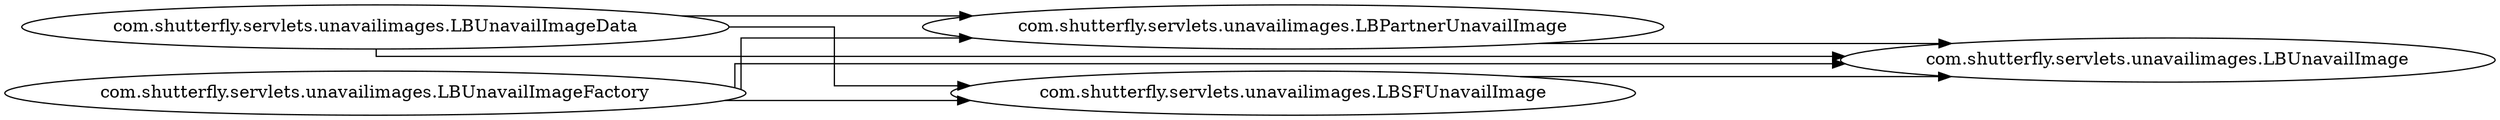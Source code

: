 digraph dependencyGraph {
 concentrate=true;
 rankdir="LR"; 
ranksep="2.0";
"com.shutterfly.servlets.unavailimages.LBPartnerUnavailImage"; 
"com.shutterfly.servlets.unavailimages.LBPartnerUnavailImage"->"com.shutterfly.servlets.unavailimages.LBUnavailImage";
"com.shutterfly.servlets.unavailimages.LBSFUnavailImage"; 
"com.shutterfly.servlets.unavailimages.LBSFUnavailImage"->"com.shutterfly.servlets.unavailimages.LBUnavailImage";
"com.shutterfly.servlets.unavailimages.LBUnavailImage"; 
"com.shutterfly.servlets.unavailimages.LBUnavailImageData"; 
"com.shutterfly.servlets.unavailimages.LBUnavailImageData"->"com.shutterfly.servlets.unavailimages.LBUnavailImage";
"com.shutterfly.servlets.unavailimages.LBUnavailImageData"->"com.shutterfly.servlets.unavailimages.LBSFUnavailImage";
"com.shutterfly.servlets.unavailimages.LBUnavailImageData"->"com.shutterfly.servlets.unavailimages.LBPartnerUnavailImage";
"com.shutterfly.servlets.unavailimages.LBUnavailImageFactory"; 
"com.shutterfly.servlets.unavailimages.LBUnavailImageFactory"->"com.shutterfly.servlets.unavailimages.LBUnavailImage";
"com.shutterfly.servlets.unavailimages.LBUnavailImageFactory"->"com.shutterfly.servlets.unavailimages.LBSFUnavailImage";
"com.shutterfly.servlets.unavailimages.LBUnavailImageFactory"->"com.shutterfly.servlets.unavailimages.LBPartnerUnavailImage";
splines="ortho";
}